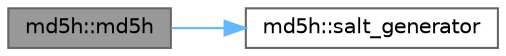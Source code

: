 digraph "md5h::md5h"
{
 // LATEX_PDF_SIZE
  bgcolor="transparent";
  edge [fontname=Helvetica,fontsize=10,labelfontname=Helvetica,labelfontsize=10];
  node [fontname=Helvetica,fontsize=10,shape=box,height=0.2,width=0.4];
  rankdir="LR";
  Node1 [id="Node000001",label="md5h::md5h",height=0.2,width=0.4,color="gray40", fillcolor="grey60", style="filled", fontcolor="black",tooltip="конструктор класса"];
  Node1 -> Node2 [id="edge1_Node000001_Node000002",color="steelblue1",style="solid",tooltip=" "];
  Node2 [id="Node000002",label="md5h::salt_generator",height=0.2,width=0.4,color="grey40", fillcolor="white", style="filled",URL="$classmd5h.html#a84752d2b1137f38dc9b2944399258fed",tooltip="Генератор соли"];
}
